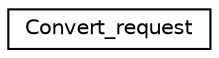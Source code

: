 digraph "Graphical Class Hierarchy"
{
 // LATEX_PDF_SIZE
  edge [fontname="Helvetica",fontsize="10",labelfontname="Helvetica",labelfontsize="10"];
  node [fontname="Helvetica",fontsize="10",shape=record];
  rankdir="LR";
  Node0 [label="Convert_request",height=0.2,width=0.4,color="black", fillcolor="white", style="filled",URL="$class_convert__request.html",tooltip=" "];
}
